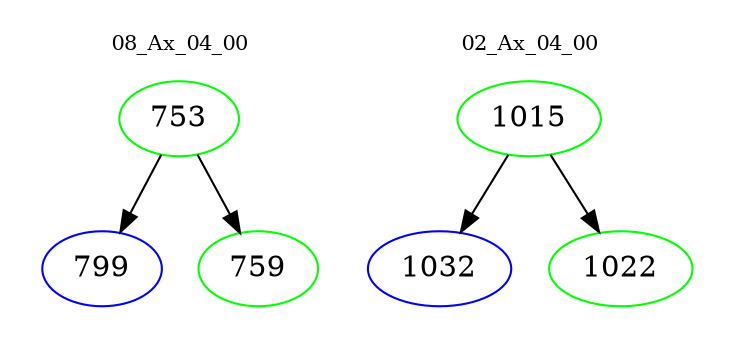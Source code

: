 digraph{
subgraph cluster_0 {
color = white
label = "08_Ax_04_00";
fontsize=10;
T0_753 [label="753", color="green"]
T0_753 -> T0_799 [color="black"]
T0_799 [label="799", color="blue"]
T0_753 -> T0_759 [color="black"]
T0_759 [label="759", color="green"]
}
subgraph cluster_1 {
color = white
label = "02_Ax_04_00";
fontsize=10;
T1_1015 [label="1015", color="green"]
T1_1015 -> T1_1032 [color="black"]
T1_1032 [label="1032", color="blue"]
T1_1015 -> T1_1022 [color="black"]
T1_1022 [label="1022", color="green"]
}
}
